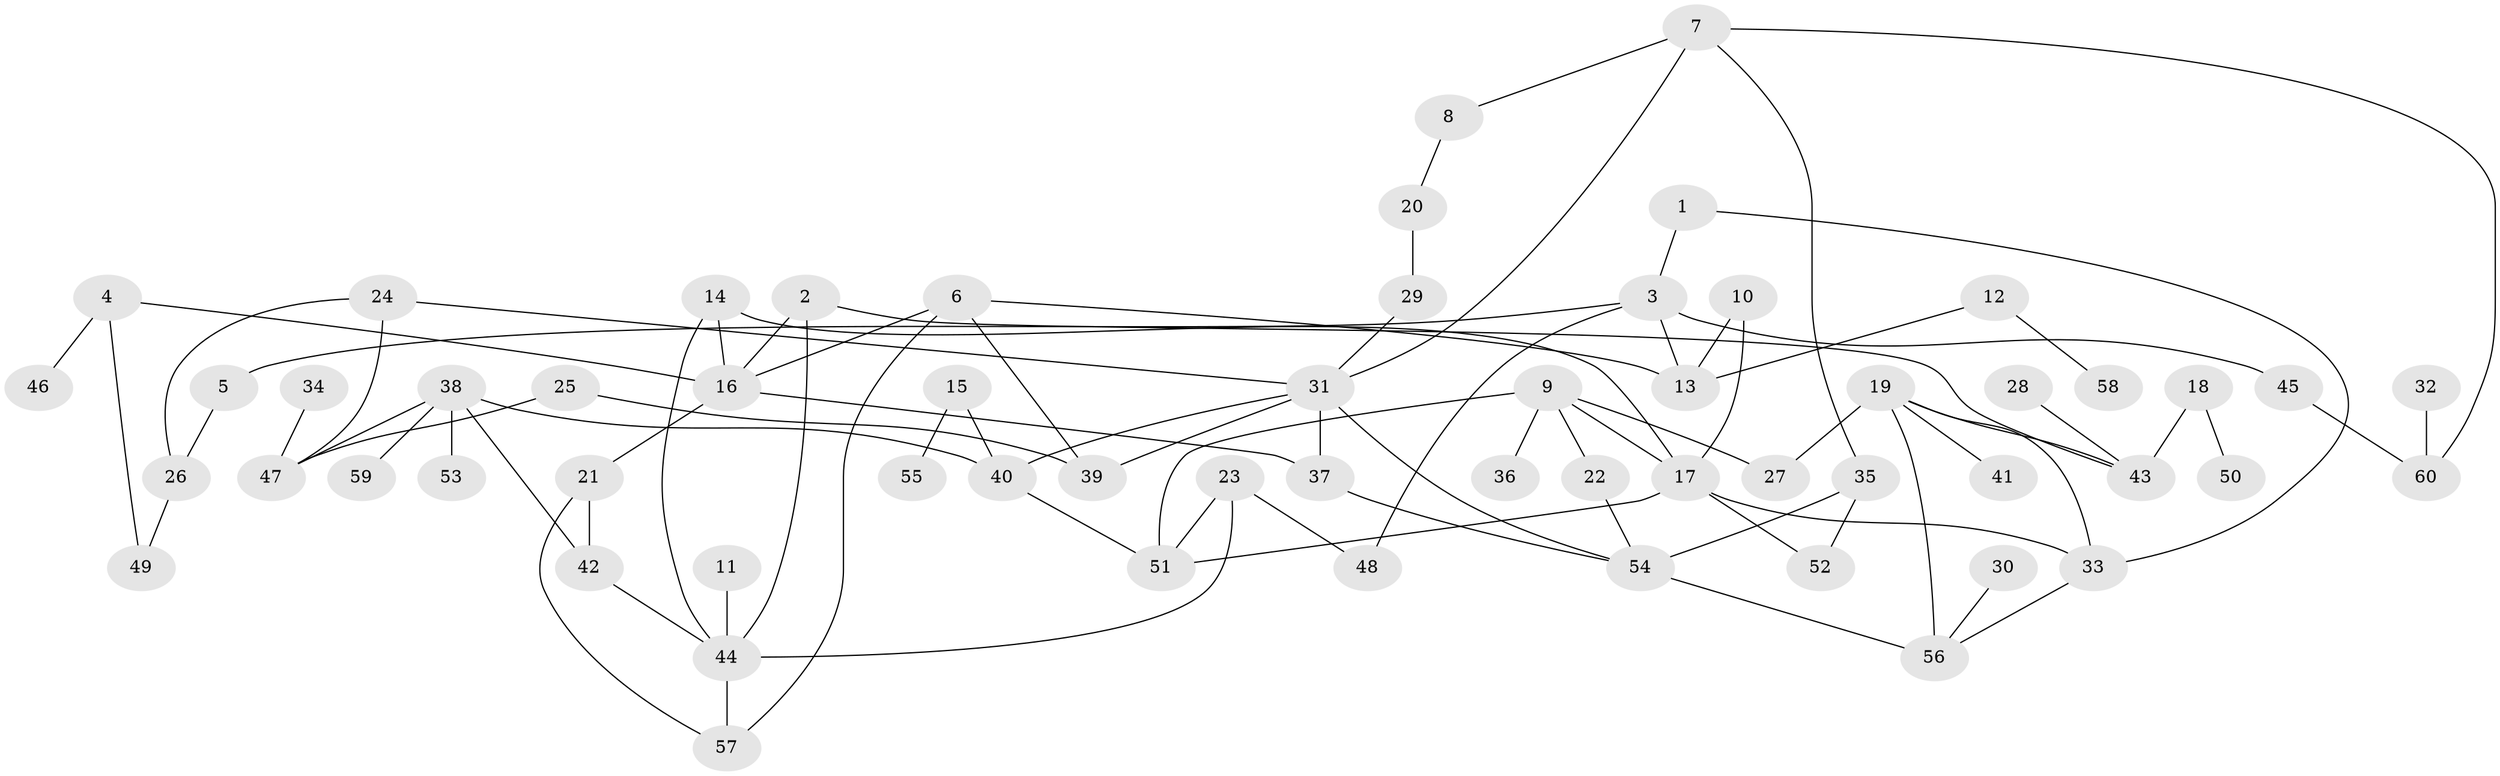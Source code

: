 // original degree distribution, {5: 0.04201680672268908, 7: 0.03361344537815126, 6: 0.03361344537815126, 4: 0.10084033613445378, 2: 0.36134453781512604, 3: 0.15126050420168066, 1: 0.2773109243697479}
// Generated by graph-tools (version 1.1) at 2025/01/03/09/25 03:01:12]
// undirected, 60 vertices, 85 edges
graph export_dot {
graph [start="1"]
  node [color=gray90,style=filled];
  1;
  2;
  3;
  4;
  5;
  6;
  7;
  8;
  9;
  10;
  11;
  12;
  13;
  14;
  15;
  16;
  17;
  18;
  19;
  20;
  21;
  22;
  23;
  24;
  25;
  26;
  27;
  28;
  29;
  30;
  31;
  32;
  33;
  34;
  35;
  36;
  37;
  38;
  39;
  40;
  41;
  42;
  43;
  44;
  45;
  46;
  47;
  48;
  49;
  50;
  51;
  52;
  53;
  54;
  55;
  56;
  57;
  58;
  59;
  60;
  1 -- 3 [weight=1.0];
  1 -- 33 [weight=1.0];
  2 -- 16 [weight=1.0];
  2 -- 43 [weight=1.0];
  2 -- 44 [weight=1.0];
  3 -- 5 [weight=1.0];
  3 -- 13 [weight=1.0];
  3 -- 45 [weight=1.0];
  3 -- 48 [weight=1.0];
  4 -- 16 [weight=1.0];
  4 -- 46 [weight=1.0];
  4 -- 49 [weight=1.0];
  5 -- 26 [weight=1.0];
  6 -- 13 [weight=1.0];
  6 -- 16 [weight=1.0];
  6 -- 39 [weight=1.0];
  6 -- 57 [weight=1.0];
  7 -- 8 [weight=1.0];
  7 -- 31 [weight=1.0];
  7 -- 35 [weight=1.0];
  7 -- 60 [weight=1.0];
  8 -- 20 [weight=1.0];
  9 -- 17 [weight=2.0];
  9 -- 22 [weight=1.0];
  9 -- 27 [weight=1.0];
  9 -- 36 [weight=1.0];
  9 -- 51 [weight=1.0];
  10 -- 13 [weight=1.0];
  10 -- 17 [weight=1.0];
  11 -- 44 [weight=1.0];
  12 -- 13 [weight=1.0];
  12 -- 58 [weight=1.0];
  14 -- 16 [weight=1.0];
  14 -- 17 [weight=1.0];
  14 -- 44 [weight=1.0];
  15 -- 40 [weight=1.0];
  15 -- 55 [weight=1.0];
  16 -- 21 [weight=1.0];
  16 -- 37 [weight=1.0];
  17 -- 33 [weight=1.0];
  17 -- 51 [weight=2.0];
  17 -- 52 [weight=1.0];
  18 -- 43 [weight=1.0];
  18 -- 50 [weight=1.0];
  19 -- 27 [weight=1.0];
  19 -- 33 [weight=1.0];
  19 -- 41 [weight=1.0];
  19 -- 43 [weight=1.0];
  19 -- 56 [weight=1.0];
  20 -- 29 [weight=2.0];
  21 -- 42 [weight=1.0];
  21 -- 57 [weight=1.0];
  22 -- 54 [weight=1.0];
  23 -- 44 [weight=1.0];
  23 -- 48 [weight=1.0];
  23 -- 51 [weight=1.0];
  24 -- 26 [weight=1.0];
  24 -- 31 [weight=1.0];
  24 -- 47 [weight=1.0];
  25 -- 39 [weight=1.0];
  25 -- 47 [weight=1.0];
  26 -- 49 [weight=1.0];
  28 -- 43 [weight=1.0];
  29 -- 31 [weight=1.0];
  30 -- 56 [weight=1.0];
  31 -- 37 [weight=1.0];
  31 -- 39 [weight=1.0];
  31 -- 40 [weight=1.0];
  31 -- 54 [weight=1.0];
  32 -- 60 [weight=1.0];
  33 -- 56 [weight=1.0];
  34 -- 47 [weight=1.0];
  35 -- 52 [weight=1.0];
  35 -- 54 [weight=1.0];
  37 -- 54 [weight=1.0];
  38 -- 40 [weight=1.0];
  38 -- 42 [weight=1.0];
  38 -- 47 [weight=2.0];
  38 -- 53 [weight=1.0];
  38 -- 59 [weight=1.0];
  40 -- 51 [weight=1.0];
  42 -- 44 [weight=1.0];
  44 -- 57 [weight=1.0];
  45 -- 60 [weight=1.0];
  54 -- 56 [weight=2.0];
}
